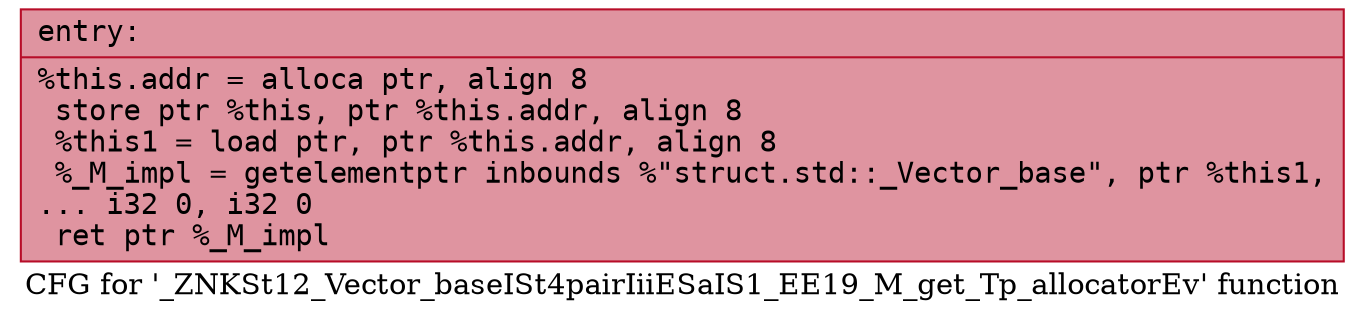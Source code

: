digraph "CFG for '_ZNKSt12_Vector_baseISt4pairIiiESaIS1_EE19_M_get_Tp_allocatorEv' function" {
	label="CFG for '_ZNKSt12_Vector_baseISt4pairIiiESaIS1_EE19_M_get_Tp_allocatorEv' function";

	Node0x55c954f57d20 [shape=record,color="#b70d28ff", style=filled, fillcolor="#b70d2870" fontname="Courier",label="{entry:\l|  %this.addr = alloca ptr, align 8\l  store ptr %this, ptr %this.addr, align 8\l  %this1 = load ptr, ptr %this.addr, align 8\l  %_M_impl = getelementptr inbounds %\"struct.std::_Vector_base\", ptr %this1,\l... i32 0, i32 0\l  ret ptr %_M_impl\l}"];
}
